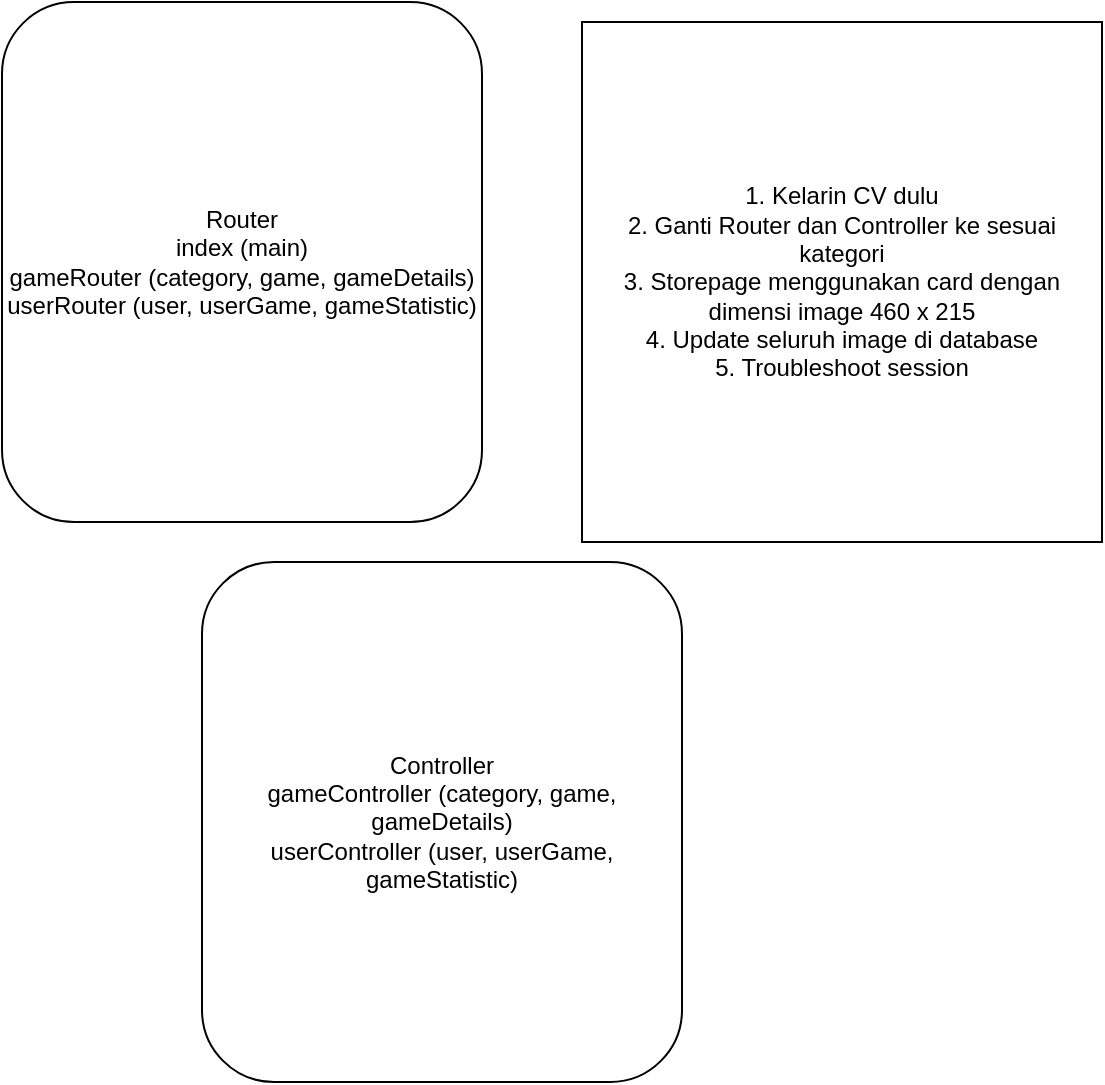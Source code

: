 <mxfile>
    <diagram id="N5-tyj9krVj1G9Ebz3FV" name="Page-1">
        <mxGraphModel dx="655" dy="561" grid="1" gridSize="10" guides="1" tooltips="1" connect="1" arrows="1" fold="1" page="1" pageScale="1" pageWidth="850" pageHeight="1100" math="0" shadow="0">
            <root>
                <mxCell id="0"/>
                <mxCell id="1" parent="0"/>
                <mxCell id="2" value="Router&lt;br&gt;index (main)&lt;br&gt;gameRouter (category, game, gameDetails)&lt;br&gt;userRouter (user, userGame, gameStatistic)" style="rounded=1;whiteSpace=wrap;html=1;" parent="1" vertex="1">
                    <mxGeometry x="30" y="30" width="240" height="260" as="geometry"/>
                </mxCell>
                <mxCell id="3" value="Controller&lt;br&gt;gameController (category, game, gameDetails)&lt;br&gt;userController (user, userGame, gameStatistic)" style="rounded=1;whiteSpace=wrap;html=1;" parent="1" vertex="1">
                    <mxGeometry x="130" y="310" width="240" height="260" as="geometry"/>
                </mxCell>
                <mxCell id="4" value="1. Kelarin CV dulu&lt;br&gt;2. Ganti Router dan Controller ke sesuai kategori&lt;br&gt;3. Storepage menggunakan card dengan dimensi image 460 x 215&lt;br&gt;4. Update seluruh image di database&lt;br&gt;5. Troubleshoot session" style="whiteSpace=wrap;html=1;aspect=fixed;" parent="1" vertex="1">
                    <mxGeometry x="320" y="40" width="260" height="260" as="geometry"/>
                </mxCell>
            </root>
        </mxGraphModel>
    </diagram>
</mxfile>